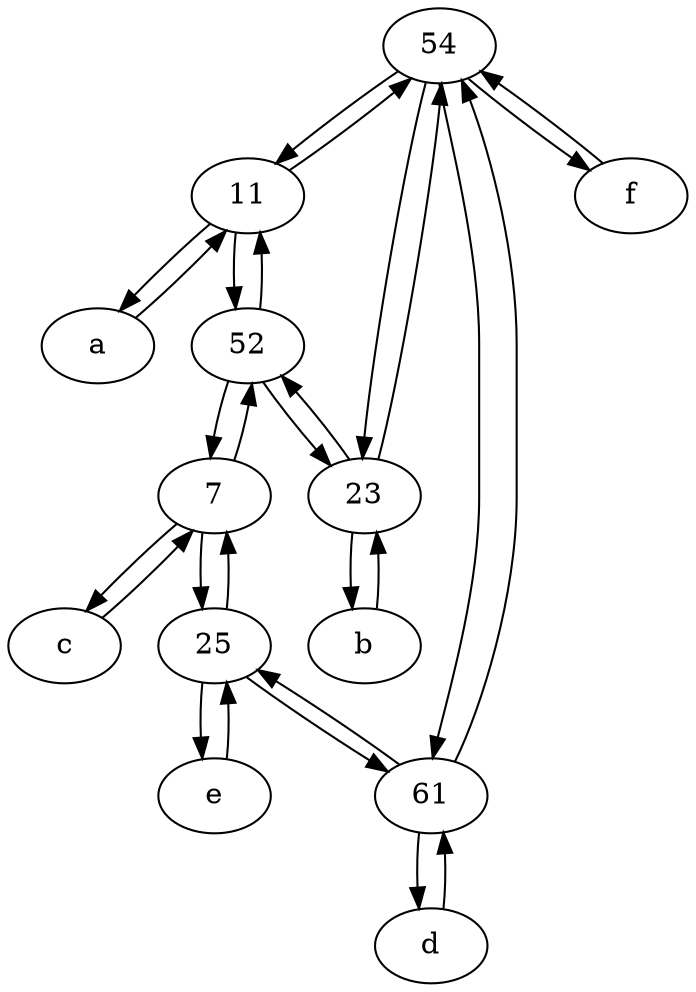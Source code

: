 digraph  {
	54;
	a [pos="40,10!"];
	11;
	52;
	7;
	23;
	61;
	e [pos="30,50!"];
	f [pos="15,45!"];
	c [pos="20,10!"];
	b [pos="50,20!"];
	d [pos="20,30!"];
	25;
	23 -> 54;
	7 -> 25;
	52 -> 7;
	7 -> 52;
	e -> 25;
	a -> 11;
	11 -> 54;
	11 -> a;
	54 -> 61;
	52 -> 23;
	23 -> 52;
	f -> 54;
	61 -> d;
	7 -> c;
	25 -> 7;
	b -> 23;
	25 -> e;
	23 -> b;
	54 -> f;
	c -> 7;
	61 -> 54;
	11 -> 52;
	d -> 61;
	54 -> 11;
	54 -> 23;
	25 -> 61;
	52 -> 11;
	61 -> 25;

	}